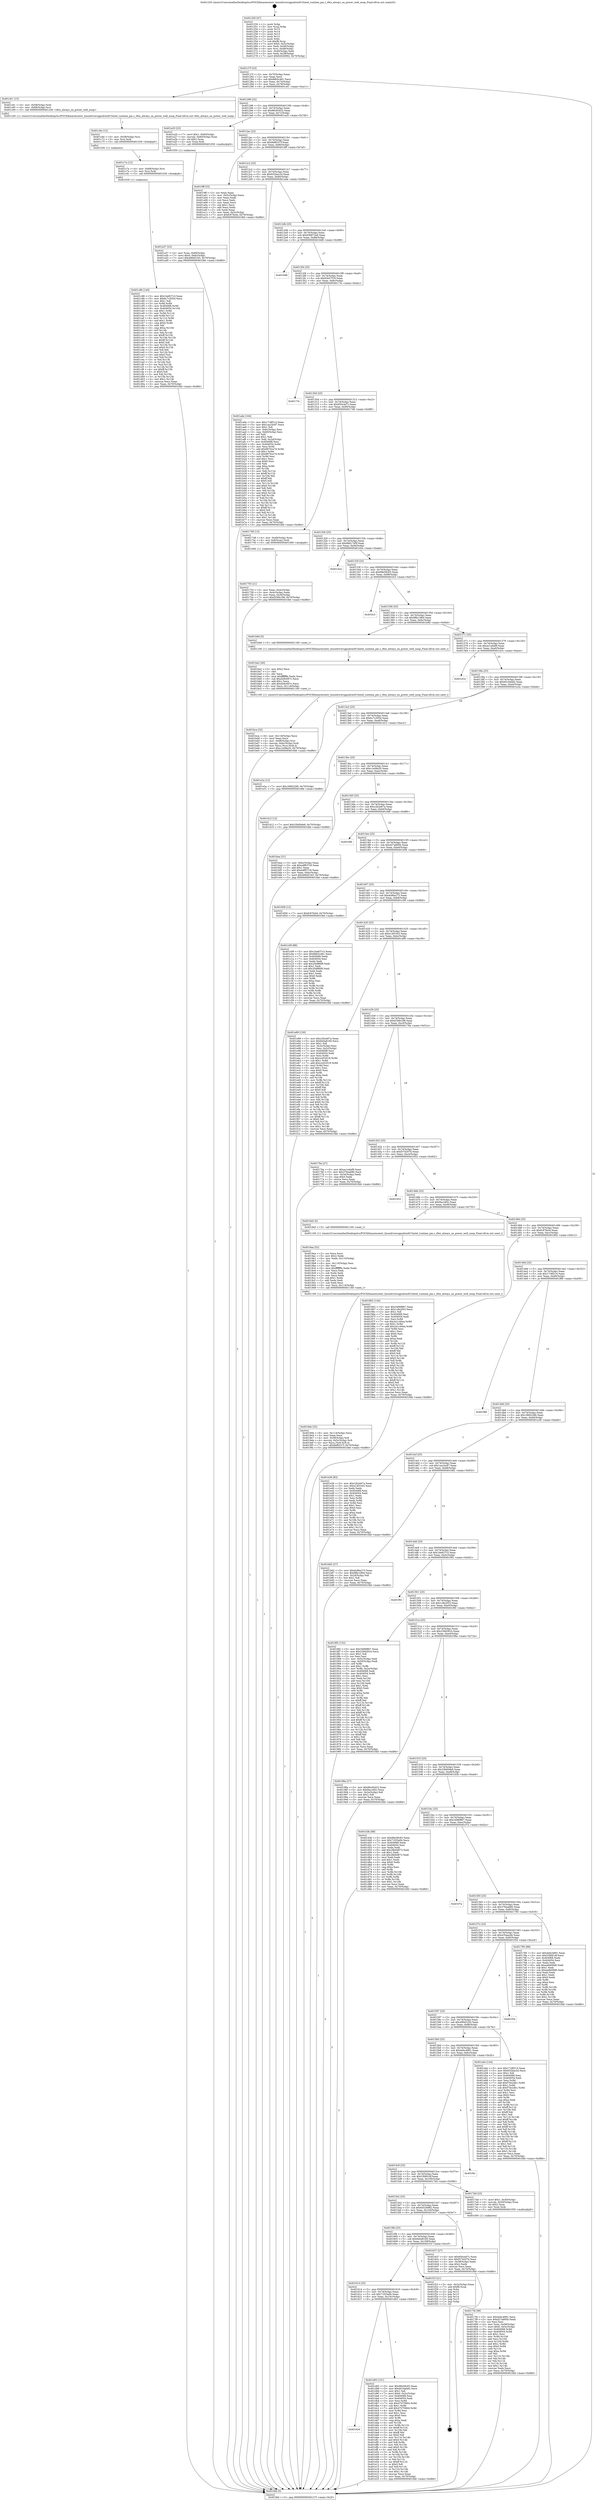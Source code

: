 digraph "0x401250" {
  label = "0x401250 (/mnt/c/Users/mathe/Desktop/tcc/POCII/binaries/extr_linuxdriversgpudrmi915intel_runtime_pm.c_i9xx_always_on_power_well_noop_Final-ollvm.out::main(0))"
  labelloc = "t"
  node[shape=record]

  Entry [label="",width=0.3,height=0.3,shape=circle,fillcolor=black,style=filled]
  "0x40127f" [label="{
     0x40127f [23]\l
     | [instrs]\l
     &nbsp;&nbsp;0x40127f \<+3\>: mov -0x70(%rbp),%eax\l
     &nbsp;&nbsp;0x401282 \<+2\>: mov %eax,%ecx\l
     &nbsp;&nbsp;0x401284 \<+6\>: sub $0x86b5c461,%ecx\l
     &nbsp;&nbsp;0x40128a \<+3\>: mov %eax,-0x74(%rbp)\l
     &nbsp;&nbsp;0x40128d \<+3\>: mov %ecx,-0x78(%rbp)\l
     &nbsp;&nbsp;0x401290 \<+6\>: je 0000000000401c61 \<main+0xa11\>\l
  }"]
  "0x401c61" [label="{
     0x401c61 [13]\l
     | [instrs]\l
     &nbsp;&nbsp;0x401c61 \<+4\>: mov -0x58(%rbp),%rdi\l
     &nbsp;&nbsp;0x401c65 \<+4\>: mov -0x68(%rbp),%rsi\l
     &nbsp;&nbsp;0x401c69 \<+5\>: call 0000000000401240 \<i9xx_always_on_power_well_noop\>\l
     | [calls]\l
     &nbsp;&nbsp;0x401240 \{1\} (/mnt/c/Users/mathe/Desktop/tcc/POCII/binaries/extr_linuxdriversgpudrmi915intel_runtime_pm.c_i9xx_always_on_power_well_noop_Final-ollvm.out::i9xx_always_on_power_well_noop)\l
  }"]
  "0x401296" [label="{
     0x401296 [22]\l
     | [instrs]\l
     &nbsp;&nbsp;0x401296 \<+5\>: jmp 000000000040129b \<main+0x4b\>\l
     &nbsp;&nbsp;0x40129b \<+3\>: mov -0x74(%rbp),%eax\l
     &nbsp;&nbsp;0x40129e \<+5\>: sub $0x86c65422,%eax\l
     &nbsp;&nbsp;0x4012a3 \<+3\>: mov %eax,-0x7c(%rbp)\l
     &nbsp;&nbsp;0x4012a6 \<+6\>: je 0000000000401a20 \<main+0x7d0\>\l
  }"]
  Exit [label="",width=0.3,height=0.3,shape=circle,fillcolor=black,style=filled,peripheries=2]
  "0x401a20" [label="{
     0x401a20 [23]\l
     | [instrs]\l
     &nbsp;&nbsp;0x401a20 \<+7\>: movl $0x1,-0x60(%rbp)\l
     &nbsp;&nbsp;0x401a27 \<+4\>: movslq -0x60(%rbp),%rax\l
     &nbsp;&nbsp;0x401a2b \<+4\>: shl $0x2,%rax\l
     &nbsp;&nbsp;0x401a2f \<+3\>: mov %rax,%rdi\l
     &nbsp;&nbsp;0x401a32 \<+5\>: call 0000000000401050 \<malloc@plt\>\l
     | [calls]\l
     &nbsp;&nbsp;0x401050 \{1\} (unknown)\l
  }"]
  "0x4012ac" [label="{
     0x4012ac [22]\l
     | [instrs]\l
     &nbsp;&nbsp;0x4012ac \<+5\>: jmp 00000000004012b1 \<main+0x61\>\l
     &nbsp;&nbsp;0x4012b1 \<+3\>: mov -0x74(%rbp),%eax\l
     &nbsp;&nbsp;0x4012b4 \<+5\>: sub $0x8ef8337f,%eax\l
     &nbsp;&nbsp;0x4012b9 \<+3\>: mov %eax,-0x80(%rbp)\l
     &nbsp;&nbsp;0x4012bc \<+6\>: je 00000000004019ff \<main+0x7af\>\l
  }"]
  "0x40162d" [label="{
     0x40162d\l
  }", style=dashed]
  "0x4019ff" [label="{
     0x4019ff [33]\l
     | [instrs]\l
     &nbsp;&nbsp;0x4019ff \<+2\>: xor %eax,%eax\l
     &nbsp;&nbsp;0x401a01 \<+3\>: mov -0x5c(%rbp),%ecx\l
     &nbsp;&nbsp;0x401a04 \<+2\>: mov %eax,%edx\l
     &nbsp;&nbsp;0x401a06 \<+2\>: sub %ecx,%edx\l
     &nbsp;&nbsp;0x401a08 \<+2\>: mov %eax,%ecx\l
     &nbsp;&nbsp;0x401a0a \<+3\>: sub $0x1,%ecx\l
     &nbsp;&nbsp;0x401a0d \<+2\>: add %ecx,%edx\l
     &nbsp;&nbsp;0x401a0f \<+2\>: sub %edx,%eax\l
     &nbsp;&nbsp;0x401a11 \<+3\>: mov %eax,-0x5c(%rbp)\l
     &nbsp;&nbsp;0x401a14 \<+7\>: movl $0xfc97fa3d,-0x70(%rbp)\l
     &nbsp;&nbsp;0x401a1b \<+5\>: jmp 0000000000401fdd \<main+0xd8d\>\l
  }"]
  "0x4012c2" [label="{
     0x4012c2 [25]\l
     | [instrs]\l
     &nbsp;&nbsp;0x4012c2 \<+5\>: jmp 00000000004012c7 \<main+0x77\>\l
     &nbsp;&nbsp;0x4012c7 \<+3\>: mov -0x74(%rbp),%eax\l
     &nbsp;&nbsp;0x4012ca \<+5\>: sub $0x932bac2d,%eax\l
     &nbsp;&nbsp;0x4012cf \<+6\>: mov %eax,-0x84(%rbp)\l
     &nbsp;&nbsp;0x4012d5 \<+6\>: je 0000000000401ade \<main+0x88e\>\l
  }"]
  "0x401d93" [label="{
     0x401d93 [151]\l
     | [instrs]\l
     &nbsp;&nbsp;0x401d93 \<+5\>: mov $0x98e58c93,%eax\l
     &nbsp;&nbsp;0x401d98 \<+5\>: mov $0xb016ab82,%ecx\l
     &nbsp;&nbsp;0x401d9d \<+2\>: mov $0x1,%dl\l
     &nbsp;&nbsp;0x401d9f \<+7\>: movl $0x0,-0x3c(%rbp)\l
     &nbsp;&nbsp;0x401da6 \<+7\>: mov 0x404068,%esi\l
     &nbsp;&nbsp;0x401dad \<+7\>: mov 0x404054,%edi\l
     &nbsp;&nbsp;0x401db4 \<+3\>: mov %esi,%r8d\l
     &nbsp;&nbsp;0x401db7 \<+7\>: sub $0x47070664,%r8d\l
     &nbsp;&nbsp;0x401dbe \<+4\>: sub $0x1,%r8d\l
     &nbsp;&nbsp;0x401dc2 \<+7\>: add $0x47070664,%r8d\l
     &nbsp;&nbsp;0x401dc9 \<+4\>: imul %r8d,%esi\l
     &nbsp;&nbsp;0x401dcd \<+3\>: and $0x1,%esi\l
     &nbsp;&nbsp;0x401dd0 \<+3\>: cmp $0x0,%esi\l
     &nbsp;&nbsp;0x401dd3 \<+4\>: sete %r9b\l
     &nbsp;&nbsp;0x401dd7 \<+3\>: cmp $0xa,%edi\l
     &nbsp;&nbsp;0x401dda \<+4\>: setl %r10b\l
     &nbsp;&nbsp;0x401dde \<+3\>: mov %r9b,%r11b\l
     &nbsp;&nbsp;0x401de1 \<+4\>: xor $0xff,%r11b\l
     &nbsp;&nbsp;0x401de5 \<+3\>: mov %r10b,%bl\l
     &nbsp;&nbsp;0x401de8 \<+3\>: xor $0xff,%bl\l
     &nbsp;&nbsp;0x401deb \<+3\>: xor $0x0,%dl\l
     &nbsp;&nbsp;0x401dee \<+3\>: mov %r11b,%r14b\l
     &nbsp;&nbsp;0x401df1 \<+4\>: and $0x0,%r14b\l
     &nbsp;&nbsp;0x401df5 \<+3\>: and %dl,%r9b\l
     &nbsp;&nbsp;0x401df8 \<+3\>: mov %bl,%r15b\l
     &nbsp;&nbsp;0x401dfb \<+4\>: and $0x0,%r15b\l
     &nbsp;&nbsp;0x401dff \<+3\>: and %dl,%r10b\l
     &nbsp;&nbsp;0x401e02 \<+3\>: or %r9b,%r14b\l
     &nbsp;&nbsp;0x401e05 \<+3\>: or %r10b,%r15b\l
     &nbsp;&nbsp;0x401e08 \<+3\>: xor %r15b,%r14b\l
     &nbsp;&nbsp;0x401e0b \<+3\>: or %bl,%r11b\l
     &nbsp;&nbsp;0x401e0e \<+4\>: xor $0xff,%r11b\l
     &nbsp;&nbsp;0x401e12 \<+3\>: or $0x0,%dl\l
     &nbsp;&nbsp;0x401e15 \<+3\>: and %dl,%r11b\l
     &nbsp;&nbsp;0x401e18 \<+3\>: or %r11b,%r14b\l
     &nbsp;&nbsp;0x401e1b \<+4\>: test $0x1,%r14b\l
     &nbsp;&nbsp;0x401e1f \<+3\>: cmovne %ecx,%eax\l
     &nbsp;&nbsp;0x401e22 \<+3\>: mov %eax,-0x70(%rbp)\l
     &nbsp;&nbsp;0x401e25 \<+5\>: jmp 0000000000401fdd \<main+0xd8d\>\l
  }"]
  "0x401ade" [label="{
     0x401ade [164]\l
     | [instrs]\l
     &nbsp;&nbsp;0x401ade \<+5\>: mov $0x17c8f214,%eax\l
     &nbsp;&nbsp;0x401ae3 \<+5\>: mov $0x1aa1bc87,%ecx\l
     &nbsp;&nbsp;0x401ae8 \<+2\>: mov $0x1,%dl\l
     &nbsp;&nbsp;0x401aea \<+3\>: mov -0x6c(%rbp),%esi\l
     &nbsp;&nbsp;0x401aed \<+3\>: cmp -0x60(%rbp),%esi\l
     &nbsp;&nbsp;0x401af0 \<+4\>: setl %dil\l
     &nbsp;&nbsp;0x401af4 \<+4\>: and $0x1,%dil\l
     &nbsp;&nbsp;0x401af8 \<+4\>: mov %dil,-0x2d(%rbp)\l
     &nbsp;&nbsp;0x401afc \<+7\>: mov 0x404068,%esi\l
     &nbsp;&nbsp;0x401b03 \<+8\>: mov 0x404054,%r8d\l
     &nbsp;&nbsp;0x401b0b \<+3\>: mov %esi,%r9d\l
     &nbsp;&nbsp;0x401b0e \<+7\>: add $0x8870ce7d,%r9d\l
     &nbsp;&nbsp;0x401b15 \<+4\>: sub $0x1,%r9d\l
     &nbsp;&nbsp;0x401b19 \<+7\>: sub $0x8870ce7d,%r9d\l
     &nbsp;&nbsp;0x401b20 \<+4\>: imul %r9d,%esi\l
     &nbsp;&nbsp;0x401b24 \<+3\>: and $0x1,%esi\l
     &nbsp;&nbsp;0x401b27 \<+3\>: cmp $0x0,%esi\l
     &nbsp;&nbsp;0x401b2a \<+4\>: sete %dil\l
     &nbsp;&nbsp;0x401b2e \<+4\>: cmp $0xa,%r8d\l
     &nbsp;&nbsp;0x401b32 \<+4\>: setl %r10b\l
     &nbsp;&nbsp;0x401b36 \<+3\>: mov %dil,%r11b\l
     &nbsp;&nbsp;0x401b39 \<+4\>: xor $0xff,%r11b\l
     &nbsp;&nbsp;0x401b3d \<+3\>: mov %r10b,%bl\l
     &nbsp;&nbsp;0x401b40 \<+3\>: xor $0xff,%bl\l
     &nbsp;&nbsp;0x401b43 \<+3\>: xor $0x0,%dl\l
     &nbsp;&nbsp;0x401b46 \<+3\>: mov %r11b,%r14b\l
     &nbsp;&nbsp;0x401b49 \<+4\>: and $0x0,%r14b\l
     &nbsp;&nbsp;0x401b4d \<+3\>: and %dl,%dil\l
     &nbsp;&nbsp;0x401b50 \<+3\>: mov %bl,%r15b\l
     &nbsp;&nbsp;0x401b53 \<+4\>: and $0x0,%r15b\l
     &nbsp;&nbsp;0x401b57 \<+3\>: and %dl,%r10b\l
     &nbsp;&nbsp;0x401b5a \<+3\>: or %dil,%r14b\l
     &nbsp;&nbsp;0x401b5d \<+3\>: or %r10b,%r15b\l
     &nbsp;&nbsp;0x401b60 \<+3\>: xor %r15b,%r14b\l
     &nbsp;&nbsp;0x401b63 \<+3\>: or %bl,%r11b\l
     &nbsp;&nbsp;0x401b66 \<+4\>: xor $0xff,%r11b\l
     &nbsp;&nbsp;0x401b6a \<+3\>: or $0x0,%dl\l
     &nbsp;&nbsp;0x401b6d \<+3\>: and %dl,%r11b\l
     &nbsp;&nbsp;0x401b70 \<+3\>: or %r11b,%r14b\l
     &nbsp;&nbsp;0x401b73 \<+4\>: test $0x1,%r14b\l
     &nbsp;&nbsp;0x401b77 \<+3\>: cmovne %ecx,%eax\l
     &nbsp;&nbsp;0x401b7a \<+3\>: mov %eax,-0x70(%rbp)\l
     &nbsp;&nbsp;0x401b7d \<+5\>: jmp 0000000000401fdd \<main+0xd8d\>\l
  }"]
  "0x4012db" [label="{
     0x4012db [25]\l
     | [instrs]\l
     &nbsp;&nbsp;0x4012db \<+5\>: jmp 00000000004012e0 \<main+0x90\>\l
     &nbsp;&nbsp;0x4012e0 \<+3\>: mov -0x74(%rbp),%eax\l
     &nbsp;&nbsp;0x4012e3 \<+5\>: sub $0x938872e9,%eax\l
     &nbsp;&nbsp;0x4012e8 \<+6\>: mov %eax,-0x88(%rbp)\l
     &nbsp;&nbsp;0x4012ee \<+6\>: je 00000000004016d8 \<main+0x488\>\l
  }"]
  "0x401614" [label="{
     0x401614 [25]\l
     | [instrs]\l
     &nbsp;&nbsp;0x401614 \<+5\>: jmp 0000000000401619 \<main+0x3c9\>\l
     &nbsp;&nbsp;0x401619 \<+3\>: mov -0x74(%rbp),%eax\l
     &nbsp;&nbsp;0x40161c \<+5\>: sub $0x71f25a0b,%eax\l
     &nbsp;&nbsp;0x401621 \<+6\>: mov %eax,-0x10c(%rbp)\l
     &nbsp;&nbsp;0x401627 \<+6\>: je 0000000000401d93 \<main+0xb43\>\l
  }"]
  "0x4016d8" [label="{
     0x4016d8\l
  }", style=dashed]
  "0x4012f4" [label="{
     0x4012f4 [25]\l
     | [instrs]\l
     &nbsp;&nbsp;0x4012f4 \<+5\>: jmp 00000000004012f9 \<main+0xa9\>\l
     &nbsp;&nbsp;0x4012f9 \<+3\>: mov -0x74(%rbp),%eax\l
     &nbsp;&nbsp;0x4012fc \<+5\>: sub $0x93e57f19,%eax\l
     &nbsp;&nbsp;0x401301 \<+6\>: mov %eax,-0x8c(%rbp)\l
     &nbsp;&nbsp;0x401307 \<+6\>: je 000000000040173c \<main+0x4ec\>\l
  }"]
  "0x401f1f" [label="{
     0x401f1f [21]\l
     | [instrs]\l
     &nbsp;&nbsp;0x401f1f \<+3\>: mov -0x2c(%rbp),%eax\l
     &nbsp;&nbsp;0x401f22 \<+7\>: add $0xf8,%rsp\l
     &nbsp;&nbsp;0x401f29 \<+1\>: pop %rbx\l
     &nbsp;&nbsp;0x401f2a \<+2\>: pop %r12\l
     &nbsp;&nbsp;0x401f2c \<+2\>: pop %r13\l
     &nbsp;&nbsp;0x401f2e \<+2\>: pop %r14\l
     &nbsp;&nbsp;0x401f30 \<+2\>: pop %r15\l
     &nbsp;&nbsp;0x401f32 \<+1\>: pop %rbp\l
     &nbsp;&nbsp;0x401f33 \<+1\>: ret\l
  }"]
  "0x40173c" [label="{
     0x40173c\l
  }", style=dashed]
  "0x40130d" [label="{
     0x40130d [25]\l
     | [instrs]\l
     &nbsp;&nbsp;0x40130d \<+5\>: jmp 0000000000401312 \<main+0xc2\>\l
     &nbsp;&nbsp;0x401312 \<+3\>: mov -0x74(%rbp),%eax\l
     &nbsp;&nbsp;0x401315 \<+5\>: sub $0x950c4d7c,%eax\l
     &nbsp;&nbsp;0x40131a \<+6\>: mov %eax,-0x90(%rbp)\l
     &nbsp;&nbsp;0x401320 \<+6\>: je 0000000000401748 \<main+0x4f8\>\l
  }"]
  "0x401c86" [label="{
     0x401c86 [140]\l
     | [instrs]\l
     &nbsp;&nbsp;0x401c86 \<+5\>: mov $0x1be837c3,%eax\l
     &nbsp;&nbsp;0x401c8b \<+5\>: mov $0xbc7c305d,%ecx\l
     &nbsp;&nbsp;0x401c90 \<+2\>: mov $0x1,%dl\l
     &nbsp;&nbsp;0x401c92 \<+3\>: xor %r8d,%r8d\l
     &nbsp;&nbsp;0x401c95 \<+8\>: mov 0x404068,%r9d\l
     &nbsp;&nbsp;0x401c9d \<+8\>: mov 0x404054,%r10d\l
     &nbsp;&nbsp;0x401ca5 \<+4\>: sub $0x1,%r8d\l
     &nbsp;&nbsp;0x401ca9 \<+3\>: mov %r9d,%r11d\l
     &nbsp;&nbsp;0x401cac \<+3\>: add %r8d,%r11d\l
     &nbsp;&nbsp;0x401caf \<+4\>: imul %r11d,%r9d\l
     &nbsp;&nbsp;0x401cb3 \<+4\>: and $0x1,%r9d\l
     &nbsp;&nbsp;0x401cb7 \<+4\>: cmp $0x0,%r9d\l
     &nbsp;&nbsp;0x401cbb \<+3\>: sete %bl\l
     &nbsp;&nbsp;0x401cbe \<+4\>: cmp $0xa,%r10d\l
     &nbsp;&nbsp;0x401cc2 \<+4\>: setl %r14b\l
     &nbsp;&nbsp;0x401cc6 \<+3\>: mov %bl,%r15b\l
     &nbsp;&nbsp;0x401cc9 \<+4\>: xor $0xff,%r15b\l
     &nbsp;&nbsp;0x401ccd \<+3\>: mov %r14b,%r12b\l
     &nbsp;&nbsp;0x401cd0 \<+4\>: xor $0xff,%r12b\l
     &nbsp;&nbsp;0x401cd4 \<+3\>: xor $0x0,%dl\l
     &nbsp;&nbsp;0x401cd7 \<+3\>: mov %r15b,%r13b\l
     &nbsp;&nbsp;0x401cda \<+4\>: and $0x0,%r13b\l
     &nbsp;&nbsp;0x401cde \<+2\>: and %dl,%bl\l
     &nbsp;&nbsp;0x401ce0 \<+3\>: mov %r12b,%sil\l
     &nbsp;&nbsp;0x401ce3 \<+4\>: and $0x0,%sil\l
     &nbsp;&nbsp;0x401ce7 \<+3\>: and %dl,%r14b\l
     &nbsp;&nbsp;0x401cea \<+3\>: or %bl,%r13b\l
     &nbsp;&nbsp;0x401ced \<+3\>: or %r14b,%sil\l
     &nbsp;&nbsp;0x401cf0 \<+3\>: xor %sil,%r13b\l
     &nbsp;&nbsp;0x401cf3 \<+3\>: or %r12b,%r15b\l
     &nbsp;&nbsp;0x401cf6 \<+4\>: xor $0xff,%r15b\l
     &nbsp;&nbsp;0x401cfa \<+3\>: or $0x0,%dl\l
     &nbsp;&nbsp;0x401cfd \<+3\>: and %dl,%r15b\l
     &nbsp;&nbsp;0x401d00 \<+3\>: or %r15b,%r13b\l
     &nbsp;&nbsp;0x401d03 \<+4\>: test $0x1,%r13b\l
     &nbsp;&nbsp;0x401d07 \<+3\>: cmovne %ecx,%eax\l
     &nbsp;&nbsp;0x401d0a \<+3\>: mov %eax,-0x70(%rbp)\l
     &nbsp;&nbsp;0x401d0d \<+5\>: jmp 0000000000401fdd \<main+0xd8d\>\l
  }"]
  "0x401748" [label="{
     0x401748 [13]\l
     | [instrs]\l
     &nbsp;&nbsp;0x401748 \<+4\>: mov -0x48(%rbp),%rax\l
     &nbsp;&nbsp;0x40174c \<+4\>: mov 0x8(%rax),%rdi\l
     &nbsp;&nbsp;0x401750 \<+5\>: call 0000000000401060 \<atoi@plt\>\l
     | [calls]\l
     &nbsp;&nbsp;0x401060 \{1\} (unknown)\l
  }"]
  "0x401326" [label="{
     0x401326 [25]\l
     | [instrs]\l
     &nbsp;&nbsp;0x401326 \<+5\>: jmp 000000000040132b \<main+0xdb\>\l
     &nbsp;&nbsp;0x40132b \<+3\>: mov -0x74(%rbp),%eax\l
     &nbsp;&nbsp;0x40132e \<+5\>: sub $0x98d17d5f,%eax\l
     &nbsp;&nbsp;0x401333 \<+6\>: mov %eax,-0x94(%rbp)\l
     &nbsp;&nbsp;0x401339 \<+6\>: je 0000000000401d2a \<main+0xada\>\l
  }"]
  "0x401c7a" [label="{
     0x401c7a [12]\l
     | [instrs]\l
     &nbsp;&nbsp;0x401c7a \<+4\>: mov -0x68(%rbp),%rsi\l
     &nbsp;&nbsp;0x401c7e \<+3\>: mov %rsi,%rdi\l
     &nbsp;&nbsp;0x401c81 \<+5\>: call 0000000000401030 \<free@plt\>\l
     | [calls]\l
     &nbsp;&nbsp;0x401030 \{1\} (unknown)\l
  }"]
  "0x401d2a" [label="{
     0x401d2a\l
  }", style=dashed]
  "0x40133f" [label="{
     0x40133f [25]\l
     | [instrs]\l
     &nbsp;&nbsp;0x40133f \<+5\>: jmp 0000000000401344 \<main+0xf4\>\l
     &nbsp;&nbsp;0x401344 \<+3\>: mov -0x74(%rbp),%eax\l
     &nbsp;&nbsp;0x401347 \<+5\>: sub $0x98e58c93,%eax\l
     &nbsp;&nbsp;0x40134c \<+6\>: mov %eax,-0x98(%rbp)\l
     &nbsp;&nbsp;0x401352 \<+6\>: je 0000000000401fc3 \<main+0xd73\>\l
  }"]
  "0x401c6e" [label="{
     0x401c6e [12]\l
     | [instrs]\l
     &nbsp;&nbsp;0x401c6e \<+4\>: mov -0x58(%rbp),%rsi\l
     &nbsp;&nbsp;0x401c72 \<+3\>: mov %rsi,%rdi\l
     &nbsp;&nbsp;0x401c75 \<+5\>: call 0000000000401030 \<free@plt\>\l
     | [calls]\l
     &nbsp;&nbsp;0x401030 \{1\} (unknown)\l
  }"]
  "0x401fc3" [label="{
     0x401fc3\l
  }", style=dashed]
  "0x401358" [label="{
     0x401358 [25]\l
     | [instrs]\l
     &nbsp;&nbsp;0x401358 \<+5\>: jmp 000000000040135d \<main+0x10d\>\l
     &nbsp;&nbsp;0x40135d \<+3\>: mov -0x74(%rbp),%eax\l
     &nbsp;&nbsp;0x401360 \<+5\>: sub $0x9fbc1864,%eax\l
     &nbsp;&nbsp;0x401365 \<+6\>: mov %eax,-0x9c(%rbp)\l
     &nbsp;&nbsp;0x40136b \<+6\>: je 0000000000401b9d \<main+0x94d\>\l
  }"]
  "0x401bca" [label="{
     0x401bca [32]\l
     | [instrs]\l
     &nbsp;&nbsp;0x401bca \<+6\>: mov -0x118(%rbp),%ecx\l
     &nbsp;&nbsp;0x401bd0 \<+3\>: imul %eax,%ecx\l
     &nbsp;&nbsp;0x401bd3 \<+4\>: mov -0x68(%rbp),%rsi\l
     &nbsp;&nbsp;0x401bd7 \<+4\>: movslq -0x6c(%rbp),%rdi\l
     &nbsp;&nbsp;0x401bdb \<+3\>: mov %ecx,(%rsi,%rdi,4)\l
     &nbsp;&nbsp;0x401bde \<+7\>: movl $0xc1e08a20,-0x70(%rbp)\l
     &nbsp;&nbsp;0x401be5 \<+5\>: jmp 0000000000401fdd \<main+0xd8d\>\l
  }"]
  "0x401b9d" [label="{
     0x401b9d [5]\l
     | [instrs]\l
     &nbsp;&nbsp;0x401b9d \<+5\>: call 0000000000401160 \<next_i\>\l
     | [calls]\l
     &nbsp;&nbsp;0x401160 \{1\} (/mnt/c/Users/mathe/Desktop/tcc/POCII/binaries/extr_linuxdriversgpudrmi915intel_runtime_pm.c_i9xx_always_on_power_well_noop_Final-ollvm.out::next_i)\l
  }"]
  "0x401371" [label="{
     0x401371 [25]\l
     | [instrs]\l
     &nbsp;&nbsp;0x401371 \<+5\>: jmp 0000000000401376 \<main+0x126\>\l
     &nbsp;&nbsp;0x401376 \<+3\>: mov -0x74(%rbp),%eax\l
     &nbsp;&nbsp;0x401379 \<+5\>: sub $0xac1ebbf9,%eax\l
     &nbsp;&nbsp;0x40137e \<+6\>: mov %eax,-0xa0(%rbp)\l
     &nbsp;&nbsp;0x401384 \<+6\>: je 0000000000401d1e \<main+0xace\>\l
  }"]
  "0x401ba2" [label="{
     0x401ba2 [40]\l
     | [instrs]\l
     &nbsp;&nbsp;0x401ba2 \<+5\>: mov $0x2,%ecx\l
     &nbsp;&nbsp;0x401ba7 \<+1\>: cltd\l
     &nbsp;&nbsp;0x401ba8 \<+2\>: idiv %ecx\l
     &nbsp;&nbsp;0x401baa \<+6\>: imul $0xfffffffe,%edx,%ecx\l
     &nbsp;&nbsp;0x401bb0 \<+6\>: sub $0xd28c697c,%ecx\l
     &nbsp;&nbsp;0x401bb6 \<+3\>: add $0x1,%ecx\l
     &nbsp;&nbsp;0x401bb9 \<+6\>: add $0xd28c697c,%ecx\l
     &nbsp;&nbsp;0x401bbf \<+6\>: mov %ecx,-0x118(%rbp)\l
     &nbsp;&nbsp;0x401bc5 \<+5\>: call 0000000000401160 \<next_i\>\l
     | [calls]\l
     &nbsp;&nbsp;0x401160 \{1\} (/mnt/c/Users/mathe/Desktop/tcc/POCII/binaries/extr_linuxdriversgpudrmi915intel_runtime_pm.c_i9xx_always_on_power_well_noop_Final-ollvm.out::next_i)\l
  }"]
  "0x401d1e" [label="{
     0x401d1e\l
  }", style=dashed]
  "0x40138a" [label="{
     0x40138a [25]\l
     | [instrs]\l
     &nbsp;&nbsp;0x40138a \<+5\>: jmp 000000000040138f \<main+0x13f\>\l
     &nbsp;&nbsp;0x40138f \<+3\>: mov -0x74(%rbp),%eax\l
     &nbsp;&nbsp;0x401392 \<+5\>: sub $0xb016ab82,%eax\l
     &nbsp;&nbsp;0x401397 \<+6\>: mov %eax,-0xa4(%rbp)\l
     &nbsp;&nbsp;0x40139d \<+6\>: je 0000000000401e2a \<main+0xbda\>\l
  }"]
  "0x401a37" [label="{
     0x401a37 [23]\l
     | [instrs]\l
     &nbsp;&nbsp;0x401a37 \<+4\>: mov %rax,-0x68(%rbp)\l
     &nbsp;&nbsp;0x401a3b \<+7\>: movl $0x0,-0x6c(%rbp)\l
     &nbsp;&nbsp;0x401a42 \<+7\>: movl $0x49945183,-0x70(%rbp)\l
     &nbsp;&nbsp;0x401a49 \<+5\>: jmp 0000000000401fdd \<main+0xd8d\>\l
  }"]
  "0x401e2a" [label="{
     0x401e2a [12]\l
     | [instrs]\l
     &nbsp;&nbsp;0x401e2a \<+7\>: movl $0x18662286,-0x70(%rbp)\l
     &nbsp;&nbsp;0x401e31 \<+5\>: jmp 0000000000401fdd \<main+0xd8d\>\l
  }"]
  "0x4013a3" [label="{
     0x4013a3 [25]\l
     | [instrs]\l
     &nbsp;&nbsp;0x4013a3 \<+5\>: jmp 00000000004013a8 \<main+0x158\>\l
     &nbsp;&nbsp;0x4013a8 \<+3\>: mov -0x74(%rbp),%eax\l
     &nbsp;&nbsp;0x4013ab \<+5\>: sub $0xbc7c305d,%eax\l
     &nbsp;&nbsp;0x4013b0 \<+6\>: mov %eax,-0xa8(%rbp)\l
     &nbsp;&nbsp;0x4013b6 \<+6\>: je 0000000000401d12 \<main+0xac2\>\l
  }"]
  "0x4019de" [label="{
     0x4019de [33]\l
     | [instrs]\l
     &nbsp;&nbsp;0x4019de \<+6\>: mov -0x114(%rbp),%ecx\l
     &nbsp;&nbsp;0x4019e4 \<+3\>: imul %eax,%ecx\l
     &nbsp;&nbsp;0x4019e7 \<+4\>: mov -0x58(%rbp),%r8\l
     &nbsp;&nbsp;0x4019eb \<+4\>: movslq -0x5c(%rbp),%r9\l
     &nbsp;&nbsp;0x4019ef \<+4\>: mov %ecx,(%r8,%r9,4)\l
     &nbsp;&nbsp;0x4019f3 \<+7\>: movl $0x8ef8337f,-0x70(%rbp)\l
     &nbsp;&nbsp;0x4019fa \<+5\>: jmp 0000000000401fdd \<main+0xd8d\>\l
  }"]
  "0x401d12" [label="{
     0x401d12 [12]\l
     | [instrs]\l
     &nbsp;&nbsp;0x401d12 \<+7\>: movl $0x33b00de6,-0x70(%rbp)\l
     &nbsp;&nbsp;0x401d19 \<+5\>: jmp 0000000000401fdd \<main+0xd8d\>\l
  }"]
  "0x4013bc" [label="{
     0x4013bc [25]\l
     | [instrs]\l
     &nbsp;&nbsp;0x4013bc \<+5\>: jmp 00000000004013c1 \<main+0x171\>\l
     &nbsp;&nbsp;0x4013c1 \<+3\>: mov -0x74(%rbp),%eax\l
     &nbsp;&nbsp;0x4013c4 \<+5\>: sub $0xc1e08a20,%eax\l
     &nbsp;&nbsp;0x4013c9 \<+6\>: mov %eax,-0xac(%rbp)\l
     &nbsp;&nbsp;0x4013cf \<+6\>: je 0000000000401bea \<main+0x99a\>\l
  }"]
  "0x4019aa" [label="{
     0x4019aa [52]\l
     | [instrs]\l
     &nbsp;&nbsp;0x4019aa \<+2\>: xor %ecx,%ecx\l
     &nbsp;&nbsp;0x4019ac \<+5\>: mov $0x2,%edx\l
     &nbsp;&nbsp;0x4019b1 \<+6\>: mov %edx,-0x110(%rbp)\l
     &nbsp;&nbsp;0x4019b7 \<+1\>: cltd\l
     &nbsp;&nbsp;0x4019b8 \<+6\>: mov -0x110(%rbp),%esi\l
     &nbsp;&nbsp;0x4019be \<+2\>: idiv %esi\l
     &nbsp;&nbsp;0x4019c0 \<+6\>: imul $0xfffffffe,%edx,%edx\l
     &nbsp;&nbsp;0x4019c6 \<+2\>: mov %ecx,%edi\l
     &nbsp;&nbsp;0x4019c8 \<+2\>: sub %edx,%edi\l
     &nbsp;&nbsp;0x4019ca \<+2\>: mov %ecx,%edx\l
     &nbsp;&nbsp;0x4019cc \<+3\>: sub $0x1,%edx\l
     &nbsp;&nbsp;0x4019cf \<+2\>: add %edx,%edi\l
     &nbsp;&nbsp;0x4019d1 \<+2\>: sub %edi,%ecx\l
     &nbsp;&nbsp;0x4019d3 \<+6\>: mov %ecx,-0x114(%rbp)\l
     &nbsp;&nbsp;0x4019d9 \<+5\>: call 0000000000401160 \<next_i\>\l
     | [calls]\l
     &nbsp;&nbsp;0x401160 \{1\} (/mnt/c/Users/mathe/Desktop/tcc/POCII/binaries/extr_linuxdriversgpudrmi915intel_runtime_pm.c_i9xx_always_on_power_well_noop_Final-ollvm.out::next_i)\l
  }"]
  "0x401bea" [label="{
     0x401bea [31]\l
     | [instrs]\l
     &nbsp;&nbsp;0x401bea \<+3\>: mov -0x6c(%rbp),%eax\l
     &nbsp;&nbsp;0x401bed \<+5\>: sub $0xedf837c9,%eax\l
     &nbsp;&nbsp;0x401bf2 \<+3\>: add $0x1,%eax\l
     &nbsp;&nbsp;0x401bf5 \<+5\>: add $0xedf837c9,%eax\l
     &nbsp;&nbsp;0x401bfa \<+3\>: mov %eax,-0x6c(%rbp)\l
     &nbsp;&nbsp;0x401bfd \<+7\>: movl $0x49945183,-0x70(%rbp)\l
     &nbsp;&nbsp;0x401c04 \<+5\>: jmp 0000000000401fdd \<main+0xd8d\>\l
  }"]
  "0x4013d5" [label="{
     0x4013d5 [25]\l
     | [instrs]\l
     &nbsp;&nbsp;0x4013d5 \<+5\>: jmp 00000000004013da \<main+0x18a\>\l
     &nbsp;&nbsp;0x4013da \<+3\>: mov -0x74(%rbp),%eax\l
     &nbsp;&nbsp;0x4013dd \<+5\>: sub $0xc2b2e67a,%eax\l
     &nbsp;&nbsp;0x4013e2 \<+6\>: mov %eax,-0xb0(%rbp)\l
     &nbsp;&nbsp;0x4013e8 \<+6\>: je 0000000000401fd6 \<main+0xd86\>\l
  }"]
  "0x4017f4" [label="{
     0x4017f4 [98]\l
     | [instrs]\l
     &nbsp;&nbsp;0x4017f4 \<+5\>: mov $0x4d4c4991,%ecx\l
     &nbsp;&nbsp;0x4017f9 \<+5\>: mov $0xd27a895b,%edx\l
     &nbsp;&nbsp;0x4017fe \<+2\>: xor %esi,%esi\l
     &nbsp;&nbsp;0x401800 \<+4\>: mov %rax,-0x58(%rbp)\l
     &nbsp;&nbsp;0x401804 \<+7\>: movl $0x0,-0x5c(%rbp)\l
     &nbsp;&nbsp;0x40180b \<+8\>: mov 0x404068,%r8d\l
     &nbsp;&nbsp;0x401813 \<+8\>: mov 0x404054,%r9d\l
     &nbsp;&nbsp;0x40181b \<+3\>: sub $0x1,%esi\l
     &nbsp;&nbsp;0x40181e \<+3\>: mov %r8d,%r10d\l
     &nbsp;&nbsp;0x401821 \<+3\>: add %esi,%r10d\l
     &nbsp;&nbsp;0x401824 \<+4\>: imul %r10d,%r8d\l
     &nbsp;&nbsp;0x401828 \<+4\>: and $0x1,%r8d\l
     &nbsp;&nbsp;0x40182c \<+4\>: cmp $0x0,%r8d\l
     &nbsp;&nbsp;0x401830 \<+4\>: sete %r11b\l
     &nbsp;&nbsp;0x401834 \<+4\>: cmp $0xa,%r9d\l
     &nbsp;&nbsp;0x401838 \<+3\>: setl %bl\l
     &nbsp;&nbsp;0x40183b \<+3\>: mov %r11b,%r14b\l
     &nbsp;&nbsp;0x40183e \<+3\>: and %bl,%r14b\l
     &nbsp;&nbsp;0x401841 \<+3\>: xor %bl,%r11b\l
     &nbsp;&nbsp;0x401844 \<+3\>: or %r11b,%r14b\l
     &nbsp;&nbsp;0x401847 \<+4\>: test $0x1,%r14b\l
     &nbsp;&nbsp;0x40184b \<+3\>: cmovne %edx,%ecx\l
     &nbsp;&nbsp;0x40184e \<+3\>: mov %ecx,-0x70(%rbp)\l
     &nbsp;&nbsp;0x401851 \<+5\>: jmp 0000000000401fdd \<main+0xd8d\>\l
  }"]
  "0x401fd6" [label="{
     0x401fd6\l
  }", style=dashed]
  "0x4013ee" [label="{
     0x4013ee [25]\l
     | [instrs]\l
     &nbsp;&nbsp;0x4013ee \<+5\>: jmp 00000000004013f3 \<main+0x1a3\>\l
     &nbsp;&nbsp;0x4013f3 \<+3\>: mov -0x74(%rbp),%eax\l
     &nbsp;&nbsp;0x4013f6 \<+5\>: sub $0xd27a895b,%eax\l
     &nbsp;&nbsp;0x4013fb \<+6\>: mov %eax,-0xb4(%rbp)\l
     &nbsp;&nbsp;0x401401 \<+6\>: je 0000000000401856 \<main+0x606\>\l
  }"]
  "0x401755" [label="{
     0x401755 [21]\l
     | [instrs]\l
     &nbsp;&nbsp;0x401755 \<+3\>: mov %eax,-0x4c(%rbp)\l
     &nbsp;&nbsp;0x401758 \<+3\>: mov -0x4c(%rbp),%eax\l
     &nbsp;&nbsp;0x40175b \<+3\>: mov %eax,-0x34(%rbp)\l
     &nbsp;&nbsp;0x40175e \<+7\>: movl $0xf256b188,-0x70(%rbp)\l
     &nbsp;&nbsp;0x401765 \<+5\>: jmp 0000000000401fdd \<main+0xd8d\>\l
  }"]
  "0x401856" [label="{
     0x401856 [12]\l
     | [instrs]\l
     &nbsp;&nbsp;0x401856 \<+7\>: movl $0xfc97fa3d,-0x70(%rbp)\l
     &nbsp;&nbsp;0x40185d \<+5\>: jmp 0000000000401fdd \<main+0xd8d\>\l
  }"]
  "0x401407" [label="{
     0x401407 [25]\l
     | [instrs]\l
     &nbsp;&nbsp;0x401407 \<+5\>: jmp 000000000040140c \<main+0x1bc\>\l
     &nbsp;&nbsp;0x40140c \<+3\>: mov -0x74(%rbp),%eax\l
     &nbsp;&nbsp;0x40140f \<+5\>: sub $0xdc86a273,%eax\l
     &nbsp;&nbsp;0x401414 \<+6\>: mov %eax,-0xb8(%rbp)\l
     &nbsp;&nbsp;0x40141a \<+6\>: je 0000000000401c09 \<main+0x9b9\>\l
  }"]
  "0x401250" [label="{
     0x401250 [47]\l
     | [instrs]\l
     &nbsp;&nbsp;0x401250 \<+1\>: push %rbp\l
     &nbsp;&nbsp;0x401251 \<+3\>: mov %rsp,%rbp\l
     &nbsp;&nbsp;0x401254 \<+2\>: push %r15\l
     &nbsp;&nbsp;0x401256 \<+2\>: push %r14\l
     &nbsp;&nbsp;0x401258 \<+2\>: push %r13\l
     &nbsp;&nbsp;0x40125a \<+2\>: push %r12\l
     &nbsp;&nbsp;0x40125c \<+1\>: push %rbx\l
     &nbsp;&nbsp;0x40125d \<+7\>: sub $0xf8,%rsp\l
     &nbsp;&nbsp;0x401264 \<+7\>: movl $0x0,-0x3c(%rbp)\l
     &nbsp;&nbsp;0x40126b \<+3\>: mov %edi,-0x40(%rbp)\l
     &nbsp;&nbsp;0x40126e \<+4\>: mov %rsi,-0x48(%rbp)\l
     &nbsp;&nbsp;0x401272 \<+3\>: mov -0x40(%rbp),%edi\l
     &nbsp;&nbsp;0x401275 \<+3\>: mov %edi,-0x38(%rbp)\l
     &nbsp;&nbsp;0x401278 \<+7\>: movl $0x64526982,-0x70(%rbp)\l
  }"]
  "0x401c09" [label="{
     0x401c09 [88]\l
     | [instrs]\l
     &nbsp;&nbsp;0x401c09 \<+5\>: mov $0x1be837c3,%eax\l
     &nbsp;&nbsp;0x401c0e \<+5\>: mov $0x86b5c461,%ecx\l
     &nbsp;&nbsp;0x401c13 \<+7\>: mov 0x404068,%edx\l
     &nbsp;&nbsp;0x401c1a \<+7\>: mov 0x404054,%esi\l
     &nbsp;&nbsp;0x401c21 \<+2\>: mov %edx,%edi\l
     &nbsp;&nbsp;0x401c23 \<+6\>: add $0x20df86f9,%edi\l
     &nbsp;&nbsp;0x401c29 \<+3\>: sub $0x1,%edi\l
     &nbsp;&nbsp;0x401c2c \<+6\>: sub $0x20df86f9,%edi\l
     &nbsp;&nbsp;0x401c32 \<+3\>: imul %edi,%edx\l
     &nbsp;&nbsp;0x401c35 \<+3\>: and $0x1,%edx\l
     &nbsp;&nbsp;0x401c38 \<+3\>: cmp $0x0,%edx\l
     &nbsp;&nbsp;0x401c3b \<+4\>: sete %r8b\l
     &nbsp;&nbsp;0x401c3f \<+3\>: cmp $0xa,%esi\l
     &nbsp;&nbsp;0x401c42 \<+4\>: setl %r9b\l
     &nbsp;&nbsp;0x401c46 \<+3\>: mov %r8b,%r10b\l
     &nbsp;&nbsp;0x401c49 \<+3\>: and %r9b,%r10b\l
     &nbsp;&nbsp;0x401c4c \<+3\>: xor %r9b,%r8b\l
     &nbsp;&nbsp;0x401c4f \<+3\>: or %r8b,%r10b\l
     &nbsp;&nbsp;0x401c52 \<+4\>: test $0x1,%r10b\l
     &nbsp;&nbsp;0x401c56 \<+3\>: cmovne %ecx,%eax\l
     &nbsp;&nbsp;0x401c59 \<+3\>: mov %eax,-0x70(%rbp)\l
     &nbsp;&nbsp;0x401c5c \<+5\>: jmp 0000000000401fdd \<main+0xd8d\>\l
  }"]
  "0x401420" [label="{
     0x401420 [25]\l
     | [instrs]\l
     &nbsp;&nbsp;0x401420 \<+5\>: jmp 0000000000401425 \<main+0x1d5\>\l
     &nbsp;&nbsp;0x401425 \<+3\>: mov -0x74(%rbp),%eax\l
     &nbsp;&nbsp;0x401428 \<+5\>: sub $0xe14f1043,%eax\l
     &nbsp;&nbsp;0x40142d \<+6\>: mov %eax,-0xbc(%rbp)\l
     &nbsp;&nbsp;0x401433 \<+6\>: je 0000000000401e89 \<main+0xc39\>\l
  }"]
  "0x401fdd" [label="{
     0x401fdd [5]\l
     | [instrs]\l
     &nbsp;&nbsp;0x401fdd \<+5\>: jmp 000000000040127f \<main+0x2f\>\l
  }"]
  "0x401e89" [label="{
     0x401e89 [150]\l
     | [instrs]\l
     &nbsp;&nbsp;0x401e89 \<+5\>: mov $0xc2b2e67a,%eax\l
     &nbsp;&nbsp;0x401e8e \<+5\>: mov $0x6e0a8160,%ecx\l
     &nbsp;&nbsp;0x401e93 \<+2\>: mov $0x1,%dl\l
     &nbsp;&nbsp;0x401e95 \<+3\>: mov -0x3c(%rbp),%esi\l
     &nbsp;&nbsp;0x401e98 \<+3\>: mov %esi,-0x2c(%rbp)\l
     &nbsp;&nbsp;0x401e9b \<+7\>: mov 0x404068,%esi\l
     &nbsp;&nbsp;0x401ea2 \<+7\>: mov 0x404054,%edi\l
     &nbsp;&nbsp;0x401ea9 \<+3\>: mov %esi,%r8d\l
     &nbsp;&nbsp;0x401eac \<+7\>: sub $0xccd32019,%r8d\l
     &nbsp;&nbsp;0x401eb3 \<+4\>: sub $0x1,%r8d\l
     &nbsp;&nbsp;0x401eb7 \<+7\>: add $0xccd32019,%r8d\l
     &nbsp;&nbsp;0x401ebe \<+4\>: imul %r8d,%esi\l
     &nbsp;&nbsp;0x401ec2 \<+3\>: and $0x1,%esi\l
     &nbsp;&nbsp;0x401ec5 \<+3\>: cmp $0x0,%esi\l
     &nbsp;&nbsp;0x401ec8 \<+4\>: sete %r9b\l
     &nbsp;&nbsp;0x401ecc \<+3\>: cmp $0xa,%edi\l
     &nbsp;&nbsp;0x401ecf \<+4\>: setl %r10b\l
     &nbsp;&nbsp;0x401ed3 \<+3\>: mov %r9b,%r11b\l
     &nbsp;&nbsp;0x401ed6 \<+4\>: xor $0xff,%r11b\l
     &nbsp;&nbsp;0x401eda \<+3\>: mov %r10b,%bl\l
     &nbsp;&nbsp;0x401edd \<+3\>: xor $0xff,%bl\l
     &nbsp;&nbsp;0x401ee0 \<+3\>: xor $0x0,%dl\l
     &nbsp;&nbsp;0x401ee3 \<+3\>: mov %r11b,%r14b\l
     &nbsp;&nbsp;0x401ee6 \<+4\>: and $0x0,%r14b\l
     &nbsp;&nbsp;0x401eea \<+3\>: and %dl,%r9b\l
     &nbsp;&nbsp;0x401eed \<+3\>: mov %bl,%r15b\l
     &nbsp;&nbsp;0x401ef0 \<+4\>: and $0x0,%r15b\l
     &nbsp;&nbsp;0x401ef4 \<+3\>: and %dl,%r10b\l
     &nbsp;&nbsp;0x401ef7 \<+3\>: or %r9b,%r14b\l
     &nbsp;&nbsp;0x401efa \<+3\>: or %r10b,%r15b\l
     &nbsp;&nbsp;0x401efd \<+3\>: xor %r15b,%r14b\l
     &nbsp;&nbsp;0x401f00 \<+3\>: or %bl,%r11b\l
     &nbsp;&nbsp;0x401f03 \<+4\>: xor $0xff,%r11b\l
     &nbsp;&nbsp;0x401f07 \<+3\>: or $0x0,%dl\l
     &nbsp;&nbsp;0x401f0a \<+3\>: and %dl,%r11b\l
     &nbsp;&nbsp;0x401f0d \<+3\>: or %r11b,%r14b\l
     &nbsp;&nbsp;0x401f10 \<+4\>: test $0x1,%r14b\l
     &nbsp;&nbsp;0x401f14 \<+3\>: cmovne %ecx,%eax\l
     &nbsp;&nbsp;0x401f17 \<+3\>: mov %eax,-0x70(%rbp)\l
     &nbsp;&nbsp;0x401f1a \<+5\>: jmp 0000000000401fdd \<main+0xd8d\>\l
  }"]
  "0x401439" [label="{
     0x401439 [25]\l
     | [instrs]\l
     &nbsp;&nbsp;0x401439 \<+5\>: jmp 000000000040143e \<main+0x1ee\>\l
     &nbsp;&nbsp;0x40143e \<+3\>: mov -0x74(%rbp),%eax\l
     &nbsp;&nbsp;0x401441 \<+5\>: sub $0xf256b188,%eax\l
     &nbsp;&nbsp;0x401446 \<+6\>: mov %eax,-0xc0(%rbp)\l
     &nbsp;&nbsp;0x40144c \<+6\>: je 000000000040176a \<main+0x51a\>\l
  }"]
  "0x4015fb" [label="{
     0x4015fb [25]\l
     | [instrs]\l
     &nbsp;&nbsp;0x4015fb \<+5\>: jmp 0000000000401600 \<main+0x3b0\>\l
     &nbsp;&nbsp;0x401600 \<+3\>: mov -0x74(%rbp),%eax\l
     &nbsp;&nbsp;0x401603 \<+5\>: sub $0x6e0a8160,%eax\l
     &nbsp;&nbsp;0x401608 \<+6\>: mov %eax,-0x108(%rbp)\l
     &nbsp;&nbsp;0x40160e \<+6\>: je 0000000000401f1f \<main+0xccf\>\l
  }"]
  "0x40176a" [label="{
     0x40176a [27]\l
     | [instrs]\l
     &nbsp;&nbsp;0x40176a \<+5\>: mov $0xac1ebbf9,%eax\l
     &nbsp;&nbsp;0x40176f \<+5\>: mov $0x376ea680,%ecx\l
     &nbsp;&nbsp;0x401774 \<+3\>: mov -0x34(%rbp),%edx\l
     &nbsp;&nbsp;0x401777 \<+3\>: cmp $0x0,%edx\l
     &nbsp;&nbsp;0x40177a \<+3\>: cmove %ecx,%eax\l
     &nbsp;&nbsp;0x40177d \<+3\>: mov %eax,-0x70(%rbp)\l
     &nbsp;&nbsp;0x401780 \<+5\>: jmp 0000000000401fdd \<main+0xd8d\>\l
  }"]
  "0x401452" [label="{
     0x401452 [25]\l
     | [instrs]\l
     &nbsp;&nbsp;0x401452 \<+5\>: jmp 0000000000401457 \<main+0x207\>\l
     &nbsp;&nbsp;0x401457 \<+3\>: mov -0x74(%rbp),%eax\l
     &nbsp;&nbsp;0x40145a \<+5\>: sub $0xf37d207b,%eax\l
     &nbsp;&nbsp;0x40145f \<+6\>: mov %eax,-0xc4(%rbp)\l
     &nbsp;&nbsp;0x401465 \<+6\>: je 0000000000401652 \<main+0x402\>\l
  }"]
  "0x401637" [label="{
     0x401637 [27]\l
     | [instrs]\l
     &nbsp;&nbsp;0x401637 \<+5\>: mov $0x950c4d7c,%eax\l
     &nbsp;&nbsp;0x40163c \<+5\>: mov $0xf37d207b,%ecx\l
     &nbsp;&nbsp;0x401641 \<+3\>: mov -0x38(%rbp),%edx\l
     &nbsp;&nbsp;0x401644 \<+3\>: cmp $0x2,%edx\l
     &nbsp;&nbsp;0x401647 \<+3\>: cmovne %ecx,%eax\l
     &nbsp;&nbsp;0x40164a \<+3\>: mov %eax,-0x70(%rbp)\l
     &nbsp;&nbsp;0x40164d \<+5\>: jmp 0000000000401fdd \<main+0xd8d\>\l
  }"]
  "0x401652" [label="{
     0x401652\l
  }", style=dashed]
  "0x40146b" [label="{
     0x40146b [25]\l
     | [instrs]\l
     &nbsp;&nbsp;0x40146b \<+5\>: jmp 0000000000401470 \<main+0x220\>\l
     &nbsp;&nbsp;0x401470 \<+3\>: mov -0x74(%rbp),%eax\l
     &nbsp;&nbsp;0x401473 \<+5\>: sub $0xf4a1df2c,%eax\l
     &nbsp;&nbsp;0x401478 \<+6\>: mov %eax,-0xc8(%rbp)\l
     &nbsp;&nbsp;0x40147e \<+6\>: je 00000000004019a5 \<main+0x755\>\l
  }"]
  "0x4015e2" [label="{
     0x4015e2 [25]\l
     | [instrs]\l
     &nbsp;&nbsp;0x4015e2 \<+5\>: jmp 00000000004015e7 \<main+0x397\>\l
     &nbsp;&nbsp;0x4015e7 \<+3\>: mov -0x74(%rbp),%eax\l
     &nbsp;&nbsp;0x4015ea \<+5\>: sub $0x64526982,%eax\l
     &nbsp;&nbsp;0x4015ef \<+6\>: mov %eax,-0x104(%rbp)\l
     &nbsp;&nbsp;0x4015f5 \<+6\>: je 0000000000401637 \<main+0x3e7\>\l
  }"]
  "0x4019a5" [label="{
     0x4019a5 [5]\l
     | [instrs]\l
     &nbsp;&nbsp;0x4019a5 \<+5\>: call 0000000000401160 \<next_i\>\l
     | [calls]\l
     &nbsp;&nbsp;0x401160 \{1\} (/mnt/c/Users/mathe/Desktop/tcc/POCII/binaries/extr_linuxdriversgpudrmi915intel_runtime_pm.c_i9xx_always_on_power_well_noop_Final-ollvm.out::next_i)\l
  }"]
  "0x401484" [label="{
     0x401484 [25]\l
     | [instrs]\l
     &nbsp;&nbsp;0x401484 \<+5\>: jmp 0000000000401489 \<main+0x239\>\l
     &nbsp;&nbsp;0x401489 \<+3\>: mov -0x74(%rbp),%eax\l
     &nbsp;&nbsp;0x40148c \<+5\>: sub $0xfc97fa3d,%eax\l
     &nbsp;&nbsp;0x401491 \<+6\>: mov %eax,-0xcc(%rbp)\l
     &nbsp;&nbsp;0x401497 \<+6\>: je 0000000000401862 \<main+0x612\>\l
  }"]
  "0x4017dd" [label="{
     0x4017dd [23]\l
     | [instrs]\l
     &nbsp;&nbsp;0x4017dd \<+7\>: movl $0x1,-0x50(%rbp)\l
     &nbsp;&nbsp;0x4017e4 \<+4\>: movslq -0x50(%rbp),%rax\l
     &nbsp;&nbsp;0x4017e8 \<+4\>: shl $0x2,%rax\l
     &nbsp;&nbsp;0x4017ec \<+3\>: mov %rax,%rdi\l
     &nbsp;&nbsp;0x4017ef \<+5\>: call 0000000000401050 \<malloc@plt\>\l
     | [calls]\l
     &nbsp;&nbsp;0x401050 \{1\} (unknown)\l
  }"]
  "0x401862" [label="{
     0x401862 [144]\l
     | [instrs]\l
     &nbsp;&nbsp;0x401862 \<+5\>: mov $0x3496f867,%eax\l
     &nbsp;&nbsp;0x401867 \<+5\>: mov $0x1c8e2f33,%ecx\l
     &nbsp;&nbsp;0x40186c \<+2\>: mov $0x1,%dl\l
     &nbsp;&nbsp;0x40186e \<+7\>: mov 0x404068,%esi\l
     &nbsp;&nbsp;0x401875 \<+7\>: mov 0x404054,%edi\l
     &nbsp;&nbsp;0x40187c \<+3\>: mov %esi,%r8d\l
     &nbsp;&nbsp;0x40187f \<+7\>: sub $0x2e1c40ea,%r8d\l
     &nbsp;&nbsp;0x401886 \<+4\>: sub $0x1,%r8d\l
     &nbsp;&nbsp;0x40188a \<+7\>: add $0x2e1c40ea,%r8d\l
     &nbsp;&nbsp;0x401891 \<+4\>: imul %r8d,%esi\l
     &nbsp;&nbsp;0x401895 \<+3\>: and $0x1,%esi\l
     &nbsp;&nbsp;0x401898 \<+3\>: cmp $0x0,%esi\l
     &nbsp;&nbsp;0x40189b \<+4\>: sete %r9b\l
     &nbsp;&nbsp;0x40189f \<+3\>: cmp $0xa,%edi\l
     &nbsp;&nbsp;0x4018a2 \<+4\>: setl %r10b\l
     &nbsp;&nbsp;0x4018a6 \<+3\>: mov %r9b,%r11b\l
     &nbsp;&nbsp;0x4018a9 \<+4\>: xor $0xff,%r11b\l
     &nbsp;&nbsp;0x4018ad \<+3\>: mov %r10b,%bl\l
     &nbsp;&nbsp;0x4018b0 \<+3\>: xor $0xff,%bl\l
     &nbsp;&nbsp;0x4018b3 \<+3\>: xor $0x0,%dl\l
     &nbsp;&nbsp;0x4018b6 \<+3\>: mov %r11b,%r14b\l
     &nbsp;&nbsp;0x4018b9 \<+4\>: and $0x0,%r14b\l
     &nbsp;&nbsp;0x4018bd \<+3\>: and %dl,%r9b\l
     &nbsp;&nbsp;0x4018c0 \<+3\>: mov %bl,%r15b\l
     &nbsp;&nbsp;0x4018c3 \<+4\>: and $0x0,%r15b\l
     &nbsp;&nbsp;0x4018c7 \<+3\>: and %dl,%r10b\l
     &nbsp;&nbsp;0x4018ca \<+3\>: or %r9b,%r14b\l
     &nbsp;&nbsp;0x4018cd \<+3\>: or %r10b,%r15b\l
     &nbsp;&nbsp;0x4018d0 \<+3\>: xor %r15b,%r14b\l
     &nbsp;&nbsp;0x4018d3 \<+3\>: or %bl,%r11b\l
     &nbsp;&nbsp;0x4018d6 \<+4\>: xor $0xff,%r11b\l
     &nbsp;&nbsp;0x4018da \<+3\>: or $0x0,%dl\l
     &nbsp;&nbsp;0x4018dd \<+3\>: and %dl,%r11b\l
     &nbsp;&nbsp;0x4018e0 \<+3\>: or %r11b,%r14b\l
     &nbsp;&nbsp;0x4018e3 \<+4\>: test $0x1,%r14b\l
     &nbsp;&nbsp;0x4018e7 \<+3\>: cmovne %ecx,%eax\l
     &nbsp;&nbsp;0x4018ea \<+3\>: mov %eax,-0x70(%rbp)\l
     &nbsp;&nbsp;0x4018ed \<+5\>: jmp 0000000000401fdd \<main+0xd8d\>\l
  }"]
  "0x40149d" [label="{
     0x40149d [25]\l
     | [instrs]\l
     &nbsp;&nbsp;0x40149d \<+5\>: jmp 00000000004014a2 \<main+0x252\>\l
     &nbsp;&nbsp;0x4014a2 \<+3\>: mov -0x74(%rbp),%eax\l
     &nbsp;&nbsp;0x4014a5 \<+5\>: sub $0x17c8f214,%eax\l
     &nbsp;&nbsp;0x4014aa \<+6\>: mov %eax,-0xd0(%rbp)\l
     &nbsp;&nbsp;0x4014b0 \<+6\>: je 0000000000401f86 \<main+0xd36\>\l
  }"]
  "0x4015c9" [label="{
     0x4015c9 [25]\l
     | [instrs]\l
     &nbsp;&nbsp;0x4015c9 \<+5\>: jmp 00000000004015ce \<main+0x37e\>\l
     &nbsp;&nbsp;0x4015ce \<+3\>: mov -0x74(%rbp),%eax\l
     &nbsp;&nbsp;0x4015d1 \<+5\>: sub $0x53fd91df,%eax\l
     &nbsp;&nbsp;0x4015d6 \<+6\>: mov %eax,-0x100(%rbp)\l
     &nbsp;&nbsp;0x4015dc \<+6\>: je 00000000004017dd \<main+0x58d\>\l
  }"]
  "0x401f86" [label="{
     0x401f86\l
  }", style=dashed]
  "0x4014b6" [label="{
     0x4014b6 [25]\l
     | [instrs]\l
     &nbsp;&nbsp;0x4014b6 \<+5\>: jmp 00000000004014bb \<main+0x26b\>\l
     &nbsp;&nbsp;0x4014bb \<+3\>: mov -0x74(%rbp),%eax\l
     &nbsp;&nbsp;0x4014be \<+5\>: sub $0x18662286,%eax\l
     &nbsp;&nbsp;0x4014c3 \<+6\>: mov %eax,-0xd4(%rbp)\l
     &nbsp;&nbsp;0x4014c9 \<+6\>: je 0000000000401e36 \<main+0xbe6\>\l
  }"]
  "0x401f4c" [label="{
     0x401f4c\l
  }", style=dashed]
  "0x401e36" [label="{
     0x401e36 [83]\l
     | [instrs]\l
     &nbsp;&nbsp;0x401e36 \<+5\>: mov $0xc2b2e67a,%eax\l
     &nbsp;&nbsp;0x401e3b \<+5\>: mov $0xe14f1043,%ecx\l
     &nbsp;&nbsp;0x401e40 \<+2\>: xor %edx,%edx\l
     &nbsp;&nbsp;0x401e42 \<+7\>: mov 0x404068,%esi\l
     &nbsp;&nbsp;0x401e49 \<+7\>: mov 0x404054,%edi\l
     &nbsp;&nbsp;0x401e50 \<+3\>: sub $0x1,%edx\l
     &nbsp;&nbsp;0x401e53 \<+3\>: mov %esi,%r8d\l
     &nbsp;&nbsp;0x401e56 \<+3\>: add %edx,%r8d\l
     &nbsp;&nbsp;0x401e59 \<+4\>: imul %r8d,%esi\l
     &nbsp;&nbsp;0x401e5d \<+3\>: and $0x1,%esi\l
     &nbsp;&nbsp;0x401e60 \<+3\>: cmp $0x0,%esi\l
     &nbsp;&nbsp;0x401e63 \<+4\>: sete %r9b\l
     &nbsp;&nbsp;0x401e67 \<+3\>: cmp $0xa,%edi\l
     &nbsp;&nbsp;0x401e6a \<+4\>: setl %r10b\l
     &nbsp;&nbsp;0x401e6e \<+3\>: mov %r9b,%r11b\l
     &nbsp;&nbsp;0x401e71 \<+3\>: and %r10b,%r11b\l
     &nbsp;&nbsp;0x401e74 \<+3\>: xor %r10b,%r9b\l
     &nbsp;&nbsp;0x401e77 \<+3\>: or %r9b,%r11b\l
     &nbsp;&nbsp;0x401e7a \<+4\>: test $0x1,%r11b\l
     &nbsp;&nbsp;0x401e7e \<+3\>: cmovne %ecx,%eax\l
     &nbsp;&nbsp;0x401e81 \<+3\>: mov %eax,-0x70(%rbp)\l
     &nbsp;&nbsp;0x401e84 \<+5\>: jmp 0000000000401fdd \<main+0xd8d\>\l
  }"]
  "0x4014cf" [label="{
     0x4014cf [25]\l
     | [instrs]\l
     &nbsp;&nbsp;0x4014cf \<+5\>: jmp 00000000004014d4 \<main+0x284\>\l
     &nbsp;&nbsp;0x4014d4 \<+3\>: mov -0x74(%rbp),%eax\l
     &nbsp;&nbsp;0x4014d7 \<+5\>: sub $0x1aa1bc87,%eax\l
     &nbsp;&nbsp;0x4014dc \<+6\>: mov %eax,-0xd8(%rbp)\l
     &nbsp;&nbsp;0x4014e2 \<+6\>: je 0000000000401b82 \<main+0x932\>\l
  }"]
  "0x4015b0" [label="{
     0x4015b0 [25]\l
     | [instrs]\l
     &nbsp;&nbsp;0x4015b0 \<+5\>: jmp 00000000004015b5 \<main+0x365\>\l
     &nbsp;&nbsp;0x4015b5 \<+3\>: mov -0x74(%rbp),%eax\l
     &nbsp;&nbsp;0x4015b8 \<+5\>: sub $0x4d4c4991,%eax\l
     &nbsp;&nbsp;0x4015bd \<+6\>: mov %eax,-0xfc(%rbp)\l
     &nbsp;&nbsp;0x4015c3 \<+6\>: je 0000000000401f4c \<main+0xcfc\>\l
  }"]
  "0x401b82" [label="{
     0x401b82 [27]\l
     | [instrs]\l
     &nbsp;&nbsp;0x401b82 \<+5\>: mov $0xdc86a273,%eax\l
     &nbsp;&nbsp;0x401b87 \<+5\>: mov $0x9fbc1864,%ecx\l
     &nbsp;&nbsp;0x401b8c \<+3\>: mov -0x2d(%rbp),%dl\l
     &nbsp;&nbsp;0x401b8f \<+3\>: test $0x1,%dl\l
     &nbsp;&nbsp;0x401b92 \<+3\>: cmovne %ecx,%eax\l
     &nbsp;&nbsp;0x401b95 \<+3\>: mov %eax,-0x70(%rbp)\l
     &nbsp;&nbsp;0x401b98 \<+5\>: jmp 0000000000401fdd \<main+0xd8d\>\l
  }"]
  "0x4014e8" [label="{
     0x4014e8 [25]\l
     | [instrs]\l
     &nbsp;&nbsp;0x4014e8 \<+5\>: jmp 00000000004014ed \<main+0x29d\>\l
     &nbsp;&nbsp;0x4014ed \<+3\>: mov -0x74(%rbp),%eax\l
     &nbsp;&nbsp;0x4014f0 \<+5\>: sub $0x1be837c3,%eax\l
     &nbsp;&nbsp;0x4014f5 \<+6\>: mov %eax,-0xdc(%rbp)\l
     &nbsp;&nbsp;0x4014fb \<+6\>: je 0000000000401f92 \<main+0xd42\>\l
  }"]
  "0x401a4e" [label="{
     0x401a4e [144]\l
     | [instrs]\l
     &nbsp;&nbsp;0x401a4e \<+5\>: mov $0x17c8f214,%eax\l
     &nbsp;&nbsp;0x401a53 \<+5\>: mov $0x932bac2d,%ecx\l
     &nbsp;&nbsp;0x401a58 \<+2\>: mov $0x1,%dl\l
     &nbsp;&nbsp;0x401a5a \<+7\>: mov 0x404068,%esi\l
     &nbsp;&nbsp;0x401a61 \<+7\>: mov 0x404054,%edi\l
     &nbsp;&nbsp;0x401a68 \<+3\>: mov %esi,%r8d\l
     &nbsp;&nbsp;0x401a6b \<+7\>: add $0xf75e2db1,%r8d\l
     &nbsp;&nbsp;0x401a72 \<+4\>: sub $0x1,%r8d\l
     &nbsp;&nbsp;0x401a76 \<+7\>: sub $0xf75e2db1,%r8d\l
     &nbsp;&nbsp;0x401a7d \<+4\>: imul %r8d,%esi\l
     &nbsp;&nbsp;0x401a81 \<+3\>: and $0x1,%esi\l
     &nbsp;&nbsp;0x401a84 \<+3\>: cmp $0x0,%esi\l
     &nbsp;&nbsp;0x401a87 \<+4\>: sete %r9b\l
     &nbsp;&nbsp;0x401a8b \<+3\>: cmp $0xa,%edi\l
     &nbsp;&nbsp;0x401a8e \<+4\>: setl %r10b\l
     &nbsp;&nbsp;0x401a92 \<+3\>: mov %r9b,%r11b\l
     &nbsp;&nbsp;0x401a95 \<+4\>: xor $0xff,%r11b\l
     &nbsp;&nbsp;0x401a99 \<+3\>: mov %r10b,%bl\l
     &nbsp;&nbsp;0x401a9c \<+3\>: xor $0xff,%bl\l
     &nbsp;&nbsp;0x401a9f \<+3\>: xor $0x1,%dl\l
     &nbsp;&nbsp;0x401aa2 \<+3\>: mov %r11b,%r14b\l
     &nbsp;&nbsp;0x401aa5 \<+4\>: and $0xff,%r14b\l
     &nbsp;&nbsp;0x401aa9 \<+3\>: and %dl,%r9b\l
     &nbsp;&nbsp;0x401aac \<+3\>: mov %bl,%r15b\l
     &nbsp;&nbsp;0x401aaf \<+4\>: and $0xff,%r15b\l
     &nbsp;&nbsp;0x401ab3 \<+3\>: and %dl,%r10b\l
     &nbsp;&nbsp;0x401ab6 \<+3\>: or %r9b,%r14b\l
     &nbsp;&nbsp;0x401ab9 \<+3\>: or %r10b,%r15b\l
     &nbsp;&nbsp;0x401abc \<+3\>: xor %r15b,%r14b\l
     &nbsp;&nbsp;0x401abf \<+3\>: or %bl,%r11b\l
     &nbsp;&nbsp;0x401ac2 \<+4\>: xor $0xff,%r11b\l
     &nbsp;&nbsp;0x401ac6 \<+3\>: or $0x1,%dl\l
     &nbsp;&nbsp;0x401ac9 \<+3\>: and %dl,%r11b\l
     &nbsp;&nbsp;0x401acc \<+3\>: or %r11b,%r14b\l
     &nbsp;&nbsp;0x401acf \<+4\>: test $0x1,%r14b\l
     &nbsp;&nbsp;0x401ad3 \<+3\>: cmovne %ecx,%eax\l
     &nbsp;&nbsp;0x401ad6 \<+3\>: mov %eax,-0x70(%rbp)\l
     &nbsp;&nbsp;0x401ad9 \<+5\>: jmp 0000000000401fdd \<main+0xd8d\>\l
  }"]
  "0x401f92" [label="{
     0x401f92\l
  }", style=dashed]
  "0x401501" [label="{
     0x401501 [25]\l
     | [instrs]\l
     &nbsp;&nbsp;0x401501 \<+5\>: jmp 0000000000401506 \<main+0x2b6\>\l
     &nbsp;&nbsp;0x401506 \<+3\>: mov -0x74(%rbp),%eax\l
     &nbsp;&nbsp;0x401509 \<+5\>: sub $0x1c8e2f33,%eax\l
     &nbsp;&nbsp;0x40150e \<+6\>: mov %eax,-0xe0(%rbp)\l
     &nbsp;&nbsp;0x401514 \<+6\>: je 00000000004018f2 \<main+0x6a2\>\l
  }"]
  "0x401597" [label="{
     0x401597 [25]\l
     | [instrs]\l
     &nbsp;&nbsp;0x401597 \<+5\>: jmp 000000000040159c \<main+0x34c\>\l
     &nbsp;&nbsp;0x40159c \<+3\>: mov -0x74(%rbp),%eax\l
     &nbsp;&nbsp;0x40159f \<+5\>: sub $0x49945183,%eax\l
     &nbsp;&nbsp;0x4015a4 \<+6\>: mov %eax,-0xf8(%rbp)\l
     &nbsp;&nbsp;0x4015aa \<+6\>: je 0000000000401a4e \<main+0x7fe\>\l
  }"]
  "0x4018f2" [label="{
     0x4018f2 [152]\l
     | [instrs]\l
     &nbsp;&nbsp;0x4018f2 \<+5\>: mov $0x3496f867,%eax\l
     &nbsp;&nbsp;0x4018f7 \<+5\>: mov $0x239d391b,%ecx\l
     &nbsp;&nbsp;0x4018fc \<+2\>: mov $0x1,%dl\l
     &nbsp;&nbsp;0x4018fe \<+2\>: xor %esi,%esi\l
     &nbsp;&nbsp;0x401900 \<+3\>: mov -0x5c(%rbp),%edi\l
     &nbsp;&nbsp;0x401903 \<+3\>: cmp -0x50(%rbp),%edi\l
     &nbsp;&nbsp;0x401906 \<+4\>: setl %r8b\l
     &nbsp;&nbsp;0x40190a \<+4\>: and $0x1,%r8b\l
     &nbsp;&nbsp;0x40190e \<+4\>: mov %r8b,-0x2e(%rbp)\l
     &nbsp;&nbsp;0x401912 \<+7\>: mov 0x404068,%edi\l
     &nbsp;&nbsp;0x401919 \<+8\>: mov 0x404054,%r9d\l
     &nbsp;&nbsp;0x401921 \<+3\>: sub $0x1,%esi\l
     &nbsp;&nbsp;0x401924 \<+3\>: mov %edi,%r10d\l
     &nbsp;&nbsp;0x401927 \<+3\>: add %esi,%r10d\l
     &nbsp;&nbsp;0x40192a \<+4\>: imul %r10d,%edi\l
     &nbsp;&nbsp;0x40192e \<+3\>: and $0x1,%edi\l
     &nbsp;&nbsp;0x401931 \<+3\>: cmp $0x0,%edi\l
     &nbsp;&nbsp;0x401934 \<+4\>: sete %r8b\l
     &nbsp;&nbsp;0x401938 \<+4\>: cmp $0xa,%r9d\l
     &nbsp;&nbsp;0x40193c \<+4\>: setl %r11b\l
     &nbsp;&nbsp;0x401940 \<+3\>: mov %r8b,%bl\l
     &nbsp;&nbsp;0x401943 \<+3\>: xor $0xff,%bl\l
     &nbsp;&nbsp;0x401946 \<+3\>: mov %r11b,%r14b\l
     &nbsp;&nbsp;0x401949 \<+4\>: xor $0xff,%r14b\l
     &nbsp;&nbsp;0x40194d \<+3\>: xor $0x1,%dl\l
     &nbsp;&nbsp;0x401950 \<+3\>: mov %bl,%r15b\l
     &nbsp;&nbsp;0x401953 \<+4\>: and $0xff,%r15b\l
     &nbsp;&nbsp;0x401957 \<+3\>: and %dl,%r8b\l
     &nbsp;&nbsp;0x40195a \<+3\>: mov %r14b,%r12b\l
     &nbsp;&nbsp;0x40195d \<+4\>: and $0xff,%r12b\l
     &nbsp;&nbsp;0x401961 \<+3\>: and %dl,%r11b\l
     &nbsp;&nbsp;0x401964 \<+3\>: or %r8b,%r15b\l
     &nbsp;&nbsp;0x401967 \<+3\>: or %r11b,%r12b\l
     &nbsp;&nbsp;0x40196a \<+3\>: xor %r12b,%r15b\l
     &nbsp;&nbsp;0x40196d \<+3\>: or %r14b,%bl\l
     &nbsp;&nbsp;0x401970 \<+3\>: xor $0xff,%bl\l
     &nbsp;&nbsp;0x401973 \<+3\>: or $0x1,%dl\l
     &nbsp;&nbsp;0x401976 \<+2\>: and %dl,%bl\l
     &nbsp;&nbsp;0x401978 \<+3\>: or %bl,%r15b\l
     &nbsp;&nbsp;0x40197b \<+4\>: test $0x1,%r15b\l
     &nbsp;&nbsp;0x40197f \<+3\>: cmovne %ecx,%eax\l
     &nbsp;&nbsp;0x401982 \<+3\>: mov %eax,-0x70(%rbp)\l
     &nbsp;&nbsp;0x401985 \<+5\>: jmp 0000000000401fdd \<main+0xd8d\>\l
  }"]
  "0x40151a" [label="{
     0x40151a [25]\l
     | [instrs]\l
     &nbsp;&nbsp;0x40151a \<+5\>: jmp 000000000040151f \<main+0x2cf\>\l
     &nbsp;&nbsp;0x40151f \<+3\>: mov -0x74(%rbp),%eax\l
     &nbsp;&nbsp;0x401522 \<+5\>: sub $0x239d391b,%eax\l
     &nbsp;&nbsp;0x401527 \<+6\>: mov %eax,-0xe4(%rbp)\l
     &nbsp;&nbsp;0x40152d \<+6\>: je 000000000040198a \<main+0x73a\>\l
  }"]
  "0x401f34" [label="{
     0x401f34\l
  }", style=dashed]
  "0x40198a" [label="{
     0x40198a [27]\l
     | [instrs]\l
     &nbsp;&nbsp;0x40198a \<+5\>: mov $0x86c65422,%eax\l
     &nbsp;&nbsp;0x40198f \<+5\>: mov $0xf4a1df2c,%ecx\l
     &nbsp;&nbsp;0x401994 \<+3\>: mov -0x2e(%rbp),%dl\l
     &nbsp;&nbsp;0x401997 \<+3\>: test $0x1,%dl\l
     &nbsp;&nbsp;0x40199a \<+3\>: cmovne %ecx,%eax\l
     &nbsp;&nbsp;0x40199d \<+3\>: mov %eax,-0x70(%rbp)\l
     &nbsp;&nbsp;0x4019a0 \<+5\>: jmp 0000000000401fdd \<main+0xd8d\>\l
  }"]
  "0x401533" [label="{
     0x401533 [25]\l
     | [instrs]\l
     &nbsp;&nbsp;0x401533 \<+5\>: jmp 0000000000401538 \<main+0x2e8\>\l
     &nbsp;&nbsp;0x401538 \<+3\>: mov -0x74(%rbp),%eax\l
     &nbsp;&nbsp;0x40153b \<+5\>: sub $0x33b00de6,%eax\l
     &nbsp;&nbsp;0x401540 \<+6\>: mov %eax,-0xe8(%rbp)\l
     &nbsp;&nbsp;0x401546 \<+6\>: je 0000000000401d3b \<main+0xaeb\>\l
  }"]
  "0x40157e" [label="{
     0x40157e [25]\l
     | [instrs]\l
     &nbsp;&nbsp;0x40157e \<+5\>: jmp 0000000000401583 \<main+0x333\>\l
     &nbsp;&nbsp;0x401583 \<+3\>: mov -0x74(%rbp),%eax\l
     &nbsp;&nbsp;0x401586 \<+5\>: sub $0x435aacbb,%eax\l
     &nbsp;&nbsp;0x40158b \<+6\>: mov %eax,-0xf4(%rbp)\l
     &nbsp;&nbsp;0x401591 \<+6\>: je 0000000000401f34 \<main+0xce4\>\l
  }"]
  "0x401d3b" [label="{
     0x401d3b [88]\l
     | [instrs]\l
     &nbsp;&nbsp;0x401d3b \<+5\>: mov $0x98e58c93,%eax\l
     &nbsp;&nbsp;0x401d40 \<+5\>: mov $0x71f25a0b,%ecx\l
     &nbsp;&nbsp;0x401d45 \<+7\>: mov 0x404068,%edx\l
     &nbsp;&nbsp;0x401d4c \<+7\>: mov 0x404054,%esi\l
     &nbsp;&nbsp;0x401d53 \<+2\>: mov %edx,%edi\l
     &nbsp;&nbsp;0x401d55 \<+6\>: add $0x28b6d873,%edi\l
     &nbsp;&nbsp;0x401d5b \<+3\>: sub $0x1,%edi\l
     &nbsp;&nbsp;0x401d5e \<+6\>: sub $0x28b6d873,%edi\l
     &nbsp;&nbsp;0x401d64 \<+3\>: imul %edi,%edx\l
     &nbsp;&nbsp;0x401d67 \<+3\>: and $0x1,%edx\l
     &nbsp;&nbsp;0x401d6a \<+3\>: cmp $0x0,%edx\l
     &nbsp;&nbsp;0x401d6d \<+4\>: sete %r8b\l
     &nbsp;&nbsp;0x401d71 \<+3\>: cmp $0xa,%esi\l
     &nbsp;&nbsp;0x401d74 \<+4\>: setl %r9b\l
     &nbsp;&nbsp;0x401d78 \<+3\>: mov %r8b,%r10b\l
     &nbsp;&nbsp;0x401d7b \<+3\>: and %r9b,%r10b\l
     &nbsp;&nbsp;0x401d7e \<+3\>: xor %r9b,%r8b\l
     &nbsp;&nbsp;0x401d81 \<+3\>: or %r8b,%r10b\l
     &nbsp;&nbsp;0x401d84 \<+4\>: test $0x1,%r10b\l
     &nbsp;&nbsp;0x401d88 \<+3\>: cmovne %ecx,%eax\l
     &nbsp;&nbsp;0x401d8b \<+3\>: mov %eax,-0x70(%rbp)\l
     &nbsp;&nbsp;0x401d8e \<+5\>: jmp 0000000000401fdd \<main+0xd8d\>\l
  }"]
  "0x40154c" [label="{
     0x40154c [25]\l
     | [instrs]\l
     &nbsp;&nbsp;0x40154c \<+5\>: jmp 0000000000401551 \<main+0x301\>\l
     &nbsp;&nbsp;0x401551 \<+3\>: mov -0x74(%rbp),%eax\l
     &nbsp;&nbsp;0x401554 \<+5\>: sub $0x3496f867,%eax\l
     &nbsp;&nbsp;0x401559 \<+6\>: mov %eax,-0xec(%rbp)\l
     &nbsp;&nbsp;0x40155f \<+6\>: je 0000000000401f7a \<main+0xd2a\>\l
  }"]
  "0x401785" [label="{
     0x401785 [88]\l
     | [instrs]\l
     &nbsp;&nbsp;0x401785 \<+5\>: mov $0x4d4c4991,%eax\l
     &nbsp;&nbsp;0x40178a \<+5\>: mov $0x53fd91df,%ecx\l
     &nbsp;&nbsp;0x40178f \<+7\>: mov 0x404068,%edx\l
     &nbsp;&nbsp;0x401796 \<+7\>: mov 0x404054,%esi\l
     &nbsp;&nbsp;0x40179d \<+2\>: mov %edx,%edi\l
     &nbsp;&nbsp;0x40179f \<+6\>: add $0xea6b09d6,%edi\l
     &nbsp;&nbsp;0x4017a5 \<+3\>: sub $0x1,%edi\l
     &nbsp;&nbsp;0x4017a8 \<+6\>: sub $0xea6b09d6,%edi\l
     &nbsp;&nbsp;0x4017ae \<+3\>: imul %edi,%edx\l
     &nbsp;&nbsp;0x4017b1 \<+3\>: and $0x1,%edx\l
     &nbsp;&nbsp;0x4017b4 \<+3\>: cmp $0x0,%edx\l
     &nbsp;&nbsp;0x4017b7 \<+4\>: sete %r8b\l
     &nbsp;&nbsp;0x4017bb \<+3\>: cmp $0xa,%esi\l
     &nbsp;&nbsp;0x4017be \<+4\>: setl %r9b\l
     &nbsp;&nbsp;0x4017c2 \<+3\>: mov %r8b,%r10b\l
     &nbsp;&nbsp;0x4017c5 \<+3\>: and %r9b,%r10b\l
     &nbsp;&nbsp;0x4017c8 \<+3\>: xor %r9b,%r8b\l
     &nbsp;&nbsp;0x4017cb \<+3\>: or %r8b,%r10b\l
     &nbsp;&nbsp;0x4017ce \<+4\>: test $0x1,%r10b\l
     &nbsp;&nbsp;0x4017d2 \<+3\>: cmovne %ecx,%eax\l
     &nbsp;&nbsp;0x4017d5 \<+3\>: mov %eax,-0x70(%rbp)\l
     &nbsp;&nbsp;0x4017d8 \<+5\>: jmp 0000000000401fdd \<main+0xd8d\>\l
  }"]
  "0x401f7a" [label="{
     0x401f7a\l
  }", style=dashed]
  "0x401565" [label="{
     0x401565 [25]\l
     | [instrs]\l
     &nbsp;&nbsp;0x401565 \<+5\>: jmp 000000000040156a \<main+0x31a\>\l
     &nbsp;&nbsp;0x40156a \<+3\>: mov -0x74(%rbp),%eax\l
     &nbsp;&nbsp;0x40156d \<+5\>: sub $0x376ea680,%eax\l
     &nbsp;&nbsp;0x401572 \<+6\>: mov %eax,-0xf0(%rbp)\l
     &nbsp;&nbsp;0x401578 \<+6\>: je 0000000000401785 \<main+0x535\>\l
  }"]
  Entry -> "0x401250" [label=" 1"]
  "0x40127f" -> "0x401c61" [label=" 1"]
  "0x40127f" -> "0x401296" [label=" 31"]
  "0x401f1f" -> Exit [label=" 1"]
  "0x401296" -> "0x401a20" [label=" 1"]
  "0x401296" -> "0x4012ac" [label=" 30"]
  "0x401e89" -> "0x401fdd" [label=" 1"]
  "0x4012ac" -> "0x4019ff" [label=" 1"]
  "0x4012ac" -> "0x4012c2" [label=" 29"]
  "0x401e36" -> "0x401fdd" [label=" 1"]
  "0x4012c2" -> "0x401ade" [label=" 2"]
  "0x4012c2" -> "0x4012db" [label=" 27"]
  "0x401e2a" -> "0x401fdd" [label=" 1"]
  "0x4012db" -> "0x4016d8" [label=" 0"]
  "0x4012db" -> "0x4012f4" [label=" 27"]
  "0x401614" -> "0x40162d" [label=" 0"]
  "0x4012f4" -> "0x40173c" [label=" 0"]
  "0x4012f4" -> "0x40130d" [label=" 27"]
  "0x401614" -> "0x401d93" [label=" 1"]
  "0x40130d" -> "0x401748" [label=" 1"]
  "0x40130d" -> "0x401326" [label=" 26"]
  "0x4015fb" -> "0x401614" [label=" 1"]
  "0x401326" -> "0x401d2a" [label=" 0"]
  "0x401326" -> "0x40133f" [label=" 26"]
  "0x4015fb" -> "0x401f1f" [label=" 1"]
  "0x40133f" -> "0x401fc3" [label=" 0"]
  "0x40133f" -> "0x401358" [label=" 26"]
  "0x401d93" -> "0x401fdd" [label=" 1"]
  "0x401358" -> "0x401b9d" [label=" 1"]
  "0x401358" -> "0x401371" [label=" 25"]
  "0x401d3b" -> "0x401fdd" [label=" 1"]
  "0x401371" -> "0x401d1e" [label=" 0"]
  "0x401371" -> "0x40138a" [label=" 25"]
  "0x401d12" -> "0x401fdd" [label=" 1"]
  "0x40138a" -> "0x401e2a" [label=" 1"]
  "0x40138a" -> "0x4013a3" [label=" 24"]
  "0x401c86" -> "0x401fdd" [label=" 1"]
  "0x4013a3" -> "0x401d12" [label=" 1"]
  "0x4013a3" -> "0x4013bc" [label=" 23"]
  "0x401c7a" -> "0x401c86" [label=" 1"]
  "0x4013bc" -> "0x401bea" [label=" 1"]
  "0x4013bc" -> "0x4013d5" [label=" 22"]
  "0x401c6e" -> "0x401c7a" [label=" 1"]
  "0x4013d5" -> "0x401fd6" [label=" 0"]
  "0x4013d5" -> "0x4013ee" [label=" 22"]
  "0x401c61" -> "0x401c6e" [label=" 1"]
  "0x4013ee" -> "0x401856" [label=" 1"]
  "0x4013ee" -> "0x401407" [label=" 21"]
  "0x401c09" -> "0x401fdd" [label=" 1"]
  "0x401407" -> "0x401c09" [label=" 1"]
  "0x401407" -> "0x401420" [label=" 20"]
  "0x401bea" -> "0x401fdd" [label=" 1"]
  "0x401420" -> "0x401e89" [label=" 1"]
  "0x401420" -> "0x401439" [label=" 19"]
  "0x401bca" -> "0x401fdd" [label=" 1"]
  "0x401439" -> "0x40176a" [label=" 1"]
  "0x401439" -> "0x401452" [label=" 18"]
  "0x401ba2" -> "0x401bca" [label=" 1"]
  "0x401452" -> "0x401652" [label=" 0"]
  "0x401452" -> "0x40146b" [label=" 18"]
  "0x401b9d" -> "0x401ba2" [label=" 1"]
  "0x40146b" -> "0x4019a5" [label=" 1"]
  "0x40146b" -> "0x401484" [label=" 17"]
  "0x401ade" -> "0x401fdd" [label=" 2"]
  "0x401484" -> "0x401862" [label=" 2"]
  "0x401484" -> "0x40149d" [label=" 15"]
  "0x401a4e" -> "0x401fdd" [label=" 2"]
  "0x40149d" -> "0x401f86" [label=" 0"]
  "0x40149d" -> "0x4014b6" [label=" 15"]
  "0x401a20" -> "0x401a37" [label=" 1"]
  "0x4014b6" -> "0x401e36" [label=" 1"]
  "0x4014b6" -> "0x4014cf" [label=" 14"]
  "0x4019ff" -> "0x401fdd" [label=" 1"]
  "0x4014cf" -> "0x401b82" [label=" 2"]
  "0x4014cf" -> "0x4014e8" [label=" 12"]
  "0x4019aa" -> "0x4019de" [label=" 1"]
  "0x4014e8" -> "0x401f92" [label=" 0"]
  "0x4014e8" -> "0x401501" [label=" 12"]
  "0x4019a5" -> "0x4019aa" [label=" 1"]
  "0x401501" -> "0x4018f2" [label=" 2"]
  "0x401501" -> "0x40151a" [label=" 10"]
  "0x4018f2" -> "0x401fdd" [label=" 2"]
  "0x40151a" -> "0x40198a" [label=" 2"]
  "0x40151a" -> "0x401533" [label=" 8"]
  "0x401862" -> "0x401fdd" [label=" 2"]
  "0x401533" -> "0x401d3b" [label=" 1"]
  "0x401533" -> "0x40154c" [label=" 7"]
  "0x4017f4" -> "0x401fdd" [label=" 1"]
  "0x40154c" -> "0x401f7a" [label=" 0"]
  "0x40154c" -> "0x401565" [label=" 7"]
  "0x4017dd" -> "0x4017f4" [label=" 1"]
  "0x401565" -> "0x401785" [label=" 1"]
  "0x401565" -> "0x40157e" [label=" 6"]
  "0x401856" -> "0x401fdd" [label=" 1"]
  "0x40157e" -> "0x401f34" [label=" 0"]
  "0x40157e" -> "0x401597" [label=" 6"]
  "0x40198a" -> "0x401fdd" [label=" 2"]
  "0x401597" -> "0x401a4e" [label=" 2"]
  "0x401597" -> "0x4015b0" [label=" 4"]
  "0x4019de" -> "0x401fdd" [label=" 1"]
  "0x4015b0" -> "0x401f4c" [label=" 0"]
  "0x4015b0" -> "0x4015c9" [label=" 4"]
  "0x401a37" -> "0x401fdd" [label=" 1"]
  "0x4015c9" -> "0x4017dd" [label=" 1"]
  "0x4015c9" -> "0x4015e2" [label=" 3"]
  "0x401b82" -> "0x401fdd" [label=" 2"]
  "0x4015e2" -> "0x401637" [label=" 1"]
  "0x4015e2" -> "0x4015fb" [label=" 2"]
  "0x401637" -> "0x401fdd" [label=" 1"]
  "0x401250" -> "0x40127f" [label=" 1"]
  "0x401fdd" -> "0x40127f" [label=" 31"]
  "0x401748" -> "0x401755" [label=" 1"]
  "0x401755" -> "0x401fdd" [label=" 1"]
  "0x40176a" -> "0x401fdd" [label=" 1"]
  "0x401785" -> "0x401fdd" [label=" 1"]
}
